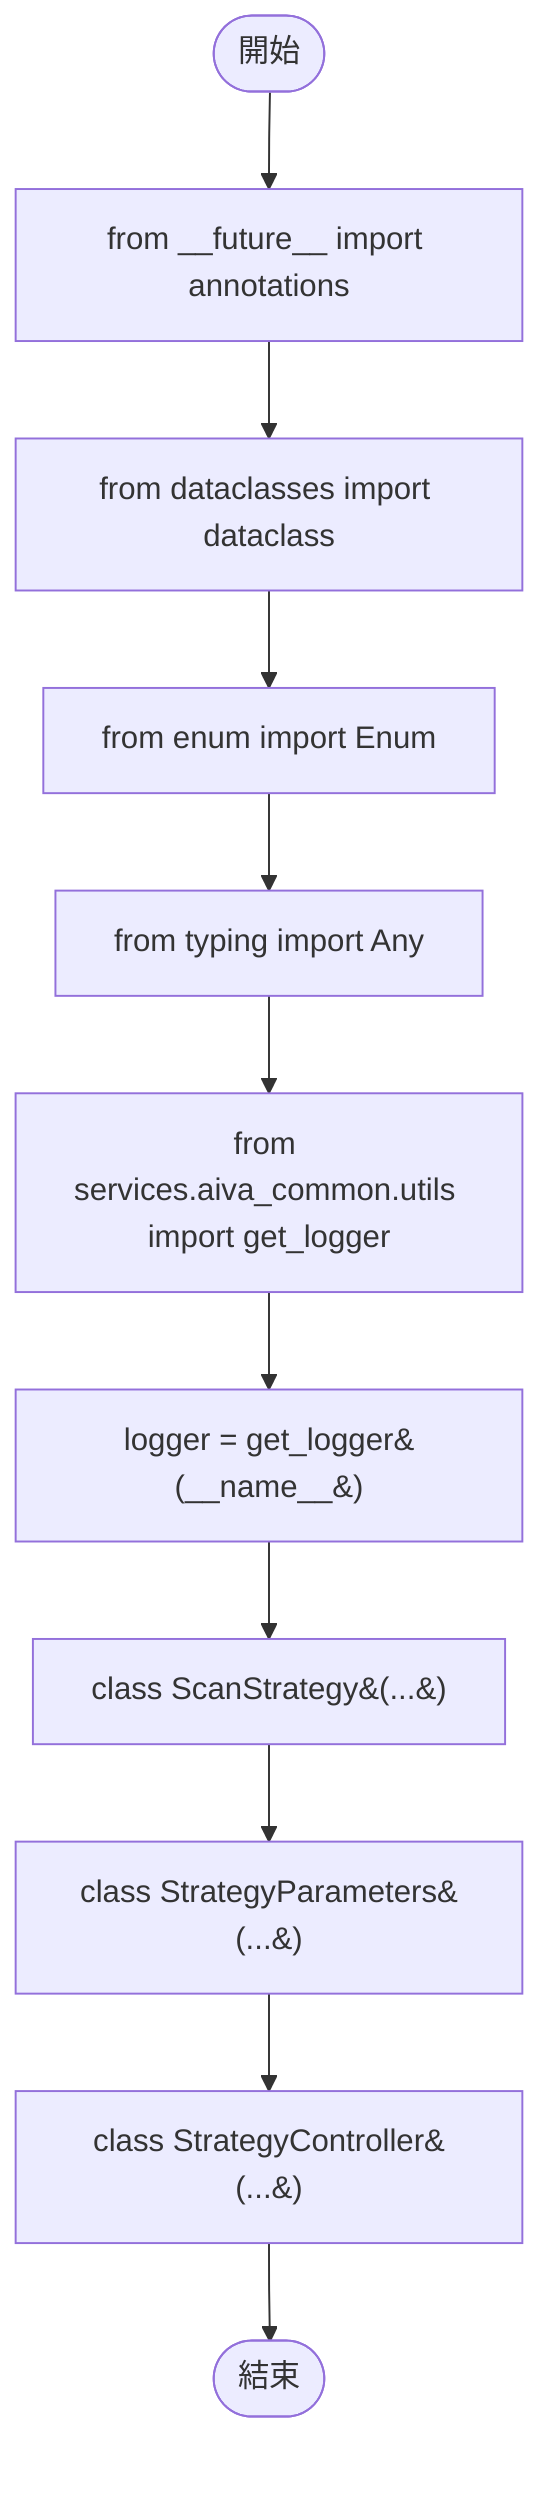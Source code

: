 flowchart TB
    n1([開始])
    n2([結束])
    n3[from __future__ import annotations]
    n4[from dataclasses import dataclass]
    n5[from enum import Enum]
    n6[from typing import Any]
    n7[from services.aiva_common.utils import get_logger]
    n8[logger = get_logger&#40;__name__&#41;]
    n9[class ScanStrategy&#40;...&#41;]
    n10[class StrategyParameters&#40;...&#41;]
    n11[class StrategyController&#40;...&#41;]
    n1 --> n3
    n3 --> n4
    n4 --> n5
    n5 --> n6
    n6 --> n7
    n7 --> n8
    n8 --> n9
    n9 --> n10
    n10 --> n11
    n11 --> n2